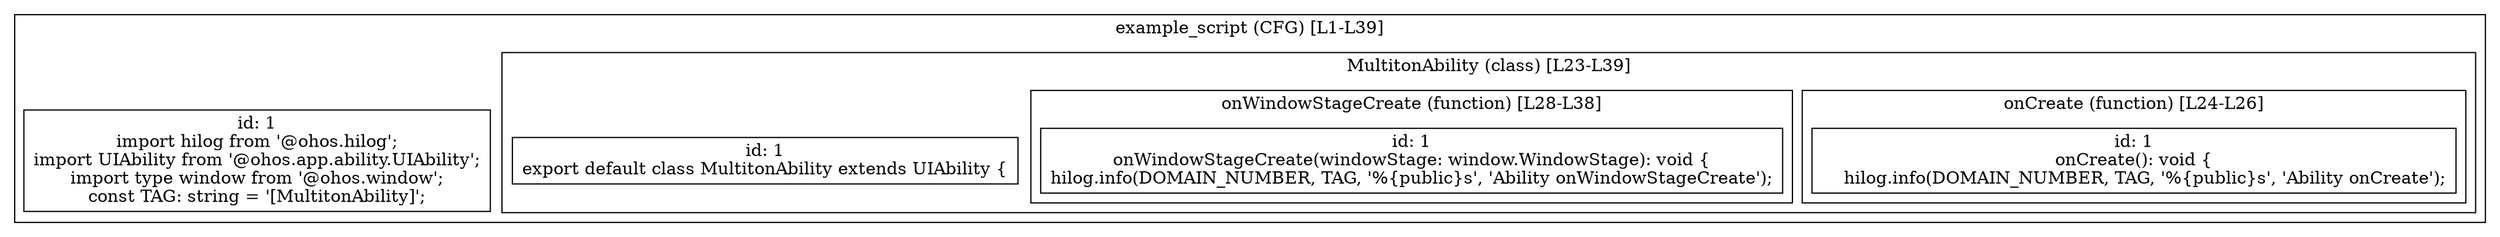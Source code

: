 digraph "117.ts" {
  subgraph "cluster_1" {
    label="example_script (CFG) [L1-L39]";
    node_1_1 [label="id: 1\nimport hilog from '@ohos.hilog';
import UIAbility from '@ohos.app.ability.UIAbility';
import type window from '@ohos.window';
const TAG: string = '[MultitonAbility]';", shape=box];
  subgraph "cluster_2" {
    label="MultitonAbility (class) [L23-L39]";
    node_2_1 [label="id: 1\nexport default class MultitonAbility extends UIAbility {", shape=box];
  subgraph "cluster_3" {
    label="onCreate (function) [L24-L26]";
    node_3_1 [label="id: 1\nonCreate(): void {
    hilog.info(DOMAIN_NUMBER, TAG, '%{public}s', 'Ability onCreate');", shape=box];
  }
  subgraph "cluster_4" {
    label="onWindowStageCreate (function) [L28-L38]";
    node_4_1 [label="id: 1\nonWindowStageCreate(windowStage: window.WindowStage): void {
hilog.info(DOMAIN_NUMBER, TAG, '%{public}s', 'Ability onWindowStageCreate');", shape=box];
  }
  }
  }
}